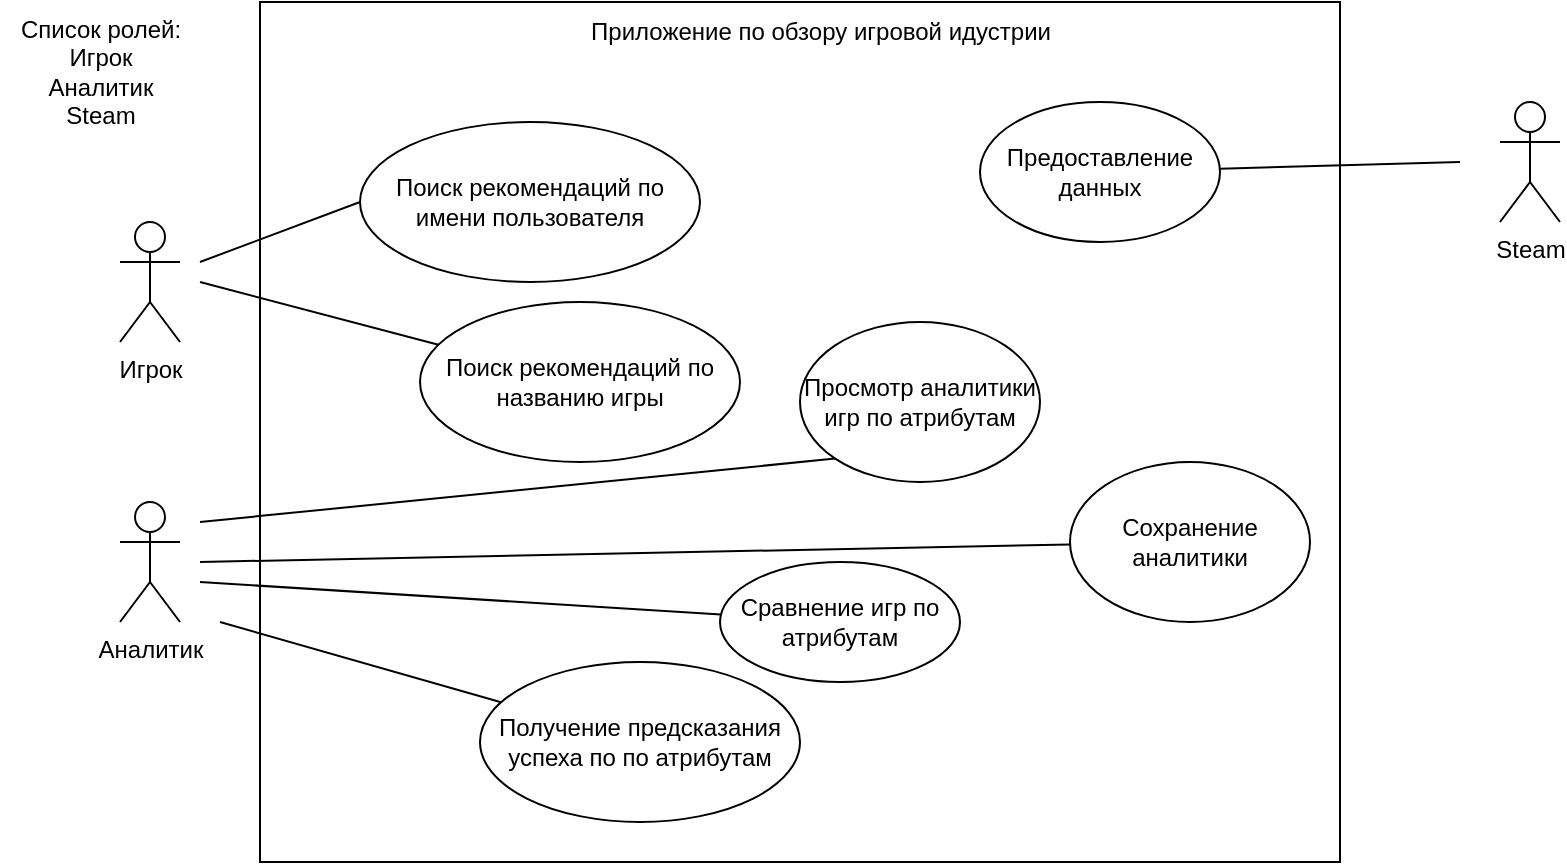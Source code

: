 <mxfile version="13.9.9" type="device"><diagram id="uj0hVoG0tQoSzA5DrZLN" name="Страница 1"><mxGraphModel dx="1024" dy="592" grid="1" gridSize="10" guides="1" tooltips="1" connect="1" arrows="1" fold="1" page="1" pageScale="1" pageWidth="827" pageHeight="1169" math="0" shadow="0"><root><mxCell id="0"/><mxCell id="1" parent="0"/><mxCell id="6lxJmpdR2NZUW2ze9ZuX-1" value="" style="rounded=0;whiteSpace=wrap;html=1;" parent="1" vertex="1"><mxGeometry x="230" y="40" width="540" height="430" as="geometry"/></mxCell><mxCell id="maEEVE3BH4QkWH0lImZR-1" value="Аналитик" style="shape=umlActor;verticalLabelPosition=bottom;verticalAlign=top;html=1;outlineConnect=0;" parent="1" vertex="1"><mxGeometry x="160" y="290" width="30" height="60" as="geometry"/></mxCell><mxCell id="maEEVE3BH4QkWH0lImZR-7" style="rounded=0;orthogonalLoop=1;jettySize=auto;html=1;endArrow=none;endFill=0;exitX=0;exitY=0.5;exitDx=0;exitDy=0;" parent="1" source="maEEVE3BH4QkWH0lImZR-2" edge="1"><mxGeometry relative="1" as="geometry"><mxPoint x="200" y="170" as="targetPoint"/></mxGeometry></mxCell><mxCell id="maEEVE3BH4QkWH0lImZR-2" value="Поиск рекомендаций по имени пользователя" style="ellipse;whiteSpace=wrap;html=1;" parent="1" vertex="1"><mxGeometry x="280" y="100" width="170" height="80" as="geometry"/></mxCell><mxCell id="maEEVE3BH4QkWH0lImZR-11" style="edgeStyle=none;rounded=0;orthogonalLoop=1;jettySize=auto;html=1;exitX=0;exitY=1;exitDx=0;exitDy=0;endArrow=none;endFill=0;" parent="1" source="maEEVE3BH4QkWH0lImZR-3" edge="1"><mxGeometry relative="1" as="geometry"><mxPoint x="200" y="300" as="targetPoint"/></mxGeometry></mxCell><mxCell id="maEEVE3BH4QkWH0lImZR-3" value="Просмотр аналитики игр по атрибутам" style="ellipse;whiteSpace=wrap;html=1;" parent="1" vertex="1"><mxGeometry x="500" y="200" width="120" height="80" as="geometry"/></mxCell><mxCell id="kCAxpvTp_rb3jkopkBwb-7" style="edgeStyle=none;rounded=0;orthogonalLoop=1;jettySize=auto;html=1;endArrow=none;endFill=0;" parent="1" source="maEEVE3BH4QkWH0lImZR-4" edge="1"><mxGeometry relative="1" as="geometry"><mxPoint x="200" y="180.0" as="targetPoint"/></mxGeometry></mxCell><mxCell id="maEEVE3BH4QkWH0lImZR-4" value="Поиск рекомендаций по названию игры" style="ellipse;whiteSpace=wrap;html=1;" parent="1" vertex="1"><mxGeometry x="310" y="190" width="160" height="80" as="geometry"/></mxCell><mxCell id="lb8YrjZ0blz57LscvVSr-1" value="Список ролей:&lt;br&gt;Игрок&lt;br&gt;Аналитик&lt;br&gt;Steam" style="text;html=1;align=center;verticalAlign=middle;resizable=0;points=[];autosize=1;strokeColor=none;fillColor=none;" parent="1" vertex="1"><mxGeometry x="100" y="40" width="100" height="70" as="geometry"/></mxCell><mxCell id="6lxJmpdR2NZUW2ze9ZuX-2" value="Приложение по обзору игровой идустрии" style="text;html=1;align=center;verticalAlign=middle;resizable=0;points=[];autosize=1;strokeColor=none;fillColor=none;" parent="1" vertex="1"><mxGeometry x="385" y="40" width="250" height="30" as="geometry"/></mxCell><mxCell id="kCAxpvTp_rb3jkopkBwb-1" value="Steam" style="shape=umlActor;verticalLabelPosition=bottom;verticalAlign=top;html=1;outlineConnect=0;" parent="1" vertex="1"><mxGeometry x="850" y="90" width="30" height="60" as="geometry"/></mxCell><mxCell id="kCAxpvTp_rb3jkopkBwb-4" style="edgeStyle=none;rounded=0;orthogonalLoop=1;jettySize=auto;html=1;endArrow=none;endFill=0;" parent="1" source="kCAxpvTp_rb3jkopkBwb-3" edge="1"><mxGeometry relative="1" as="geometry"><mxPoint x="830" y="120" as="targetPoint"/></mxGeometry></mxCell><mxCell id="kCAxpvTp_rb3jkopkBwb-3" value="Предоставление данных" style="ellipse;whiteSpace=wrap;html=1;" parent="1" vertex="1"><mxGeometry x="590" y="90" width="120" height="70" as="geometry"/></mxCell><mxCell id="kCAxpvTp_rb3jkopkBwb-5" value="Игрок" style="shape=umlActor;verticalLabelPosition=bottom;verticalAlign=top;html=1;outlineConnect=0;" parent="1" vertex="1"><mxGeometry x="160" y="150" width="30" height="60" as="geometry"/></mxCell><mxCell id="kH_LYIbgPKqa7TaJb4rI-1" style="rounded=0;orthogonalLoop=1;jettySize=auto;html=1;endArrow=none;endFill=0;" parent="1" source="kCAxpvTp_rb3jkopkBwb-8" edge="1"><mxGeometry relative="1" as="geometry"><mxPoint x="200" y="320" as="targetPoint"/></mxGeometry></mxCell><mxCell id="kCAxpvTp_rb3jkopkBwb-8" value="Сохранение аналитики" style="ellipse;whiteSpace=wrap;html=1;" parent="1" vertex="1"><mxGeometry x="635" y="270" width="120" height="80" as="geometry"/></mxCell><mxCell id="kCAxpvTp_rb3jkopkBwb-13" style="edgeStyle=none;rounded=0;orthogonalLoop=1;jettySize=auto;html=1;endArrow=none;endFill=0;" parent="1" source="kCAxpvTp_rb3jkopkBwb-11" edge="1"><mxGeometry relative="1" as="geometry"><mxPoint x="200" y="330.0" as="targetPoint"/></mxGeometry></mxCell><mxCell id="kCAxpvTp_rb3jkopkBwb-11" value="Сравнение игр&amp;nbsp;по атрибутам" style="ellipse;whiteSpace=wrap;html=1;" parent="1" vertex="1"><mxGeometry x="460" y="320" width="120" height="60" as="geometry"/></mxCell><mxCell id="kCAxpvTp_rb3jkopkBwb-14" style="edgeStyle=none;rounded=0;orthogonalLoop=1;jettySize=auto;html=1;endArrow=none;endFill=0;" parent="1" source="kCAxpvTp_rb3jkopkBwb-12" edge="1"><mxGeometry relative="1" as="geometry"><mxPoint x="210" y="350.0" as="targetPoint"/></mxGeometry></mxCell><mxCell id="kCAxpvTp_rb3jkopkBwb-12" value="Получение предсказания успеха по по атрибутам" style="ellipse;whiteSpace=wrap;html=1;" parent="1" vertex="1"><mxGeometry x="340" y="370" width="160" height="80" as="geometry"/></mxCell></root></mxGraphModel></diagram></mxfile>